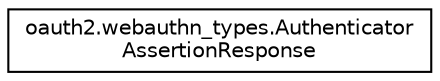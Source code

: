 digraph "Graphical Class Hierarchy"
{
 // LATEX_PDF_SIZE
  edge [fontname="Helvetica",fontsize="10",labelfontname="Helvetica",labelfontsize="10"];
  node [fontname="Helvetica",fontsize="10",shape=record];
  rankdir="LR";
  Node0 [label="oauth2.webauthn_types.Authenticator\lAssertionResponse",height=0.2,width=0.4,color="black", fillcolor="white", style="filled",URL="$classoauth2_1_1webauthn__types_1_1AuthenticatorAssertionResponse.html",tooltip=" "];
}
